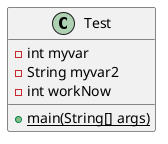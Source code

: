 @startuml test

class Test {
    - int myvar
    - String myvar2
    - int workNow
    {static} + main(String[] args)
}

@enduml
